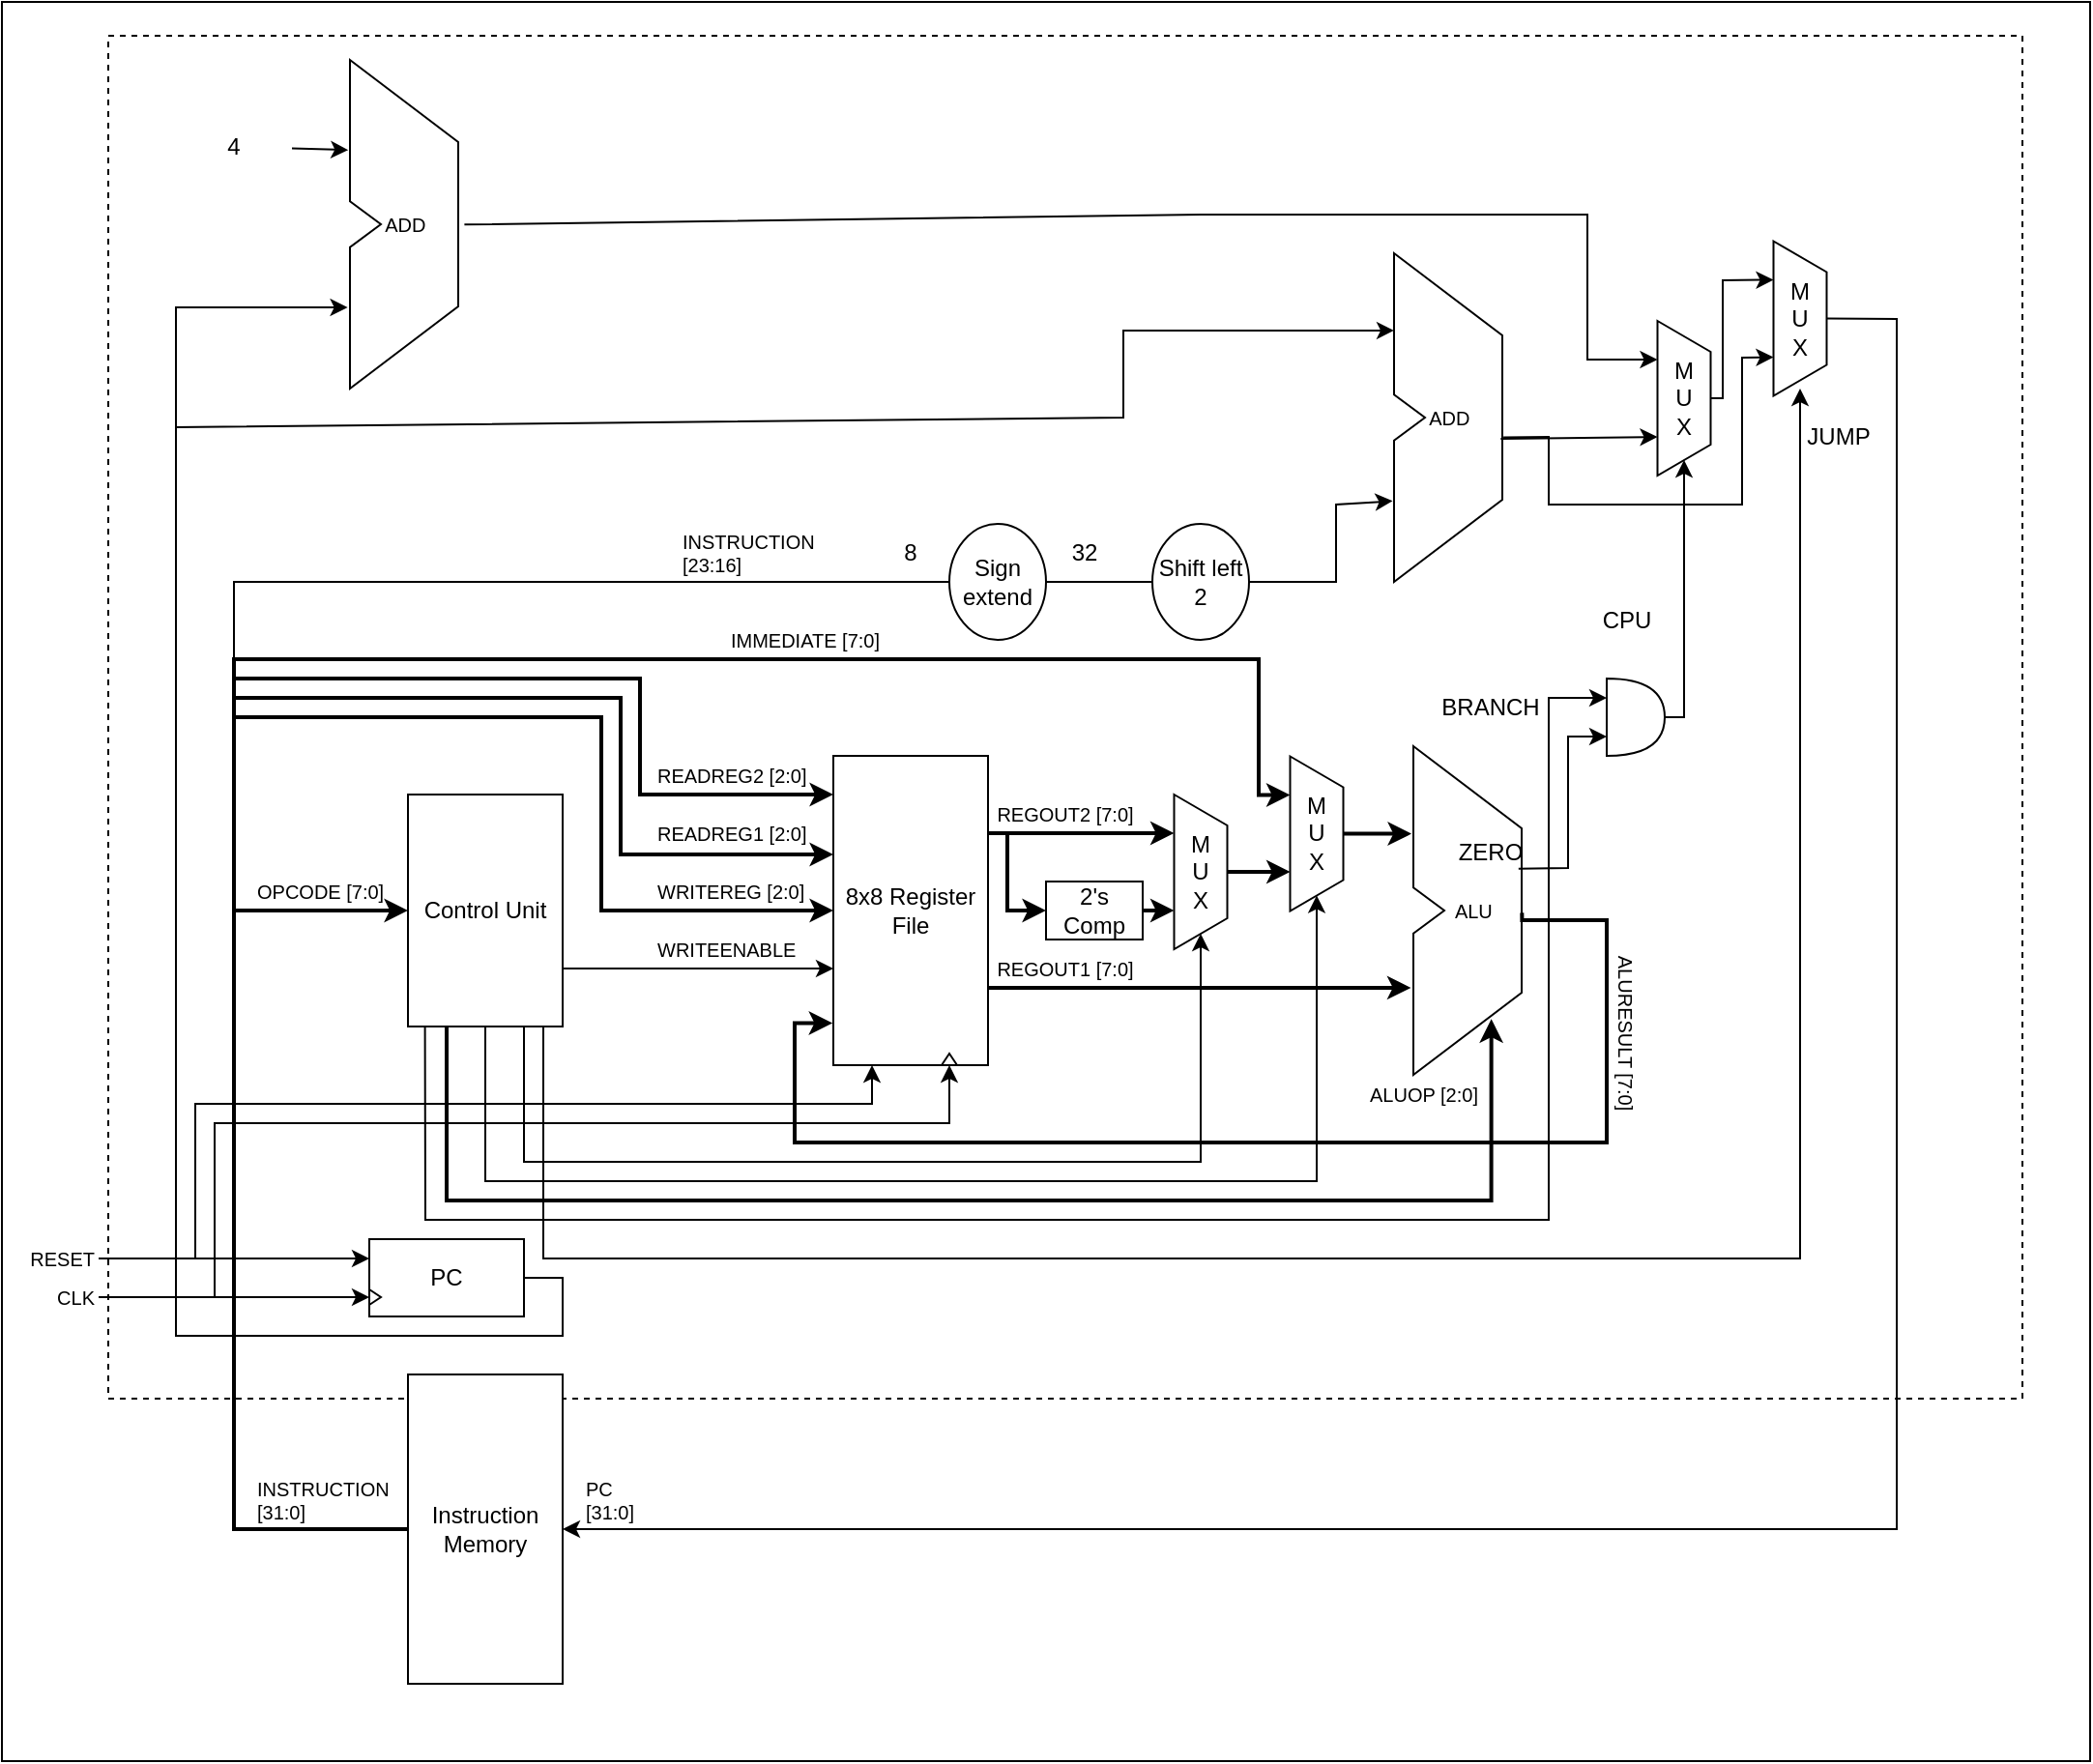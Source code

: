 <mxfile version="16.4.0" type="device"><diagram id="0iN4cRk-O3f9heEpMg_g" name="Page-1"><mxGraphModel dx="2003" dy="1821" grid="1" gridSize="10" guides="1" tooltips="1" connect="1" arrows="1" fold="1" page="1" pageScale="1" pageWidth="850" pageHeight="1100" math="0" shadow="0"><root><mxCell id="0"/><mxCell id="1" parent="0"/><mxCell id="29aiM7jhphycKeGwUz8S-75" value="" style="rounded=0;whiteSpace=wrap;html=1;strokeColor=#000000;strokeWidth=1;fillColor=none;fontSize=12;align=center;" parent="1" vertex="1"><mxGeometry x="-50" y="-230" width="1080" height="910" as="geometry"/></mxCell><mxCell id="29aiM7jhphycKeGwUz8S-73" value="&lt;span style=&quot;color: rgba(0 , 0 , 0 , 0) ; font-family: monospace ; font-size: 0px&quot;&gt;%3CmxGraphModel%3E%3Croot%3E%3CmxCell%20id%3D%220%22%2F%3E%3CmxCell%20id%3D%221%22%20parent%3D%220%22%2F%3E%3CmxCell%20id%3D%222%22%20value%3D%228%22%20style%3D%22text%3Bhtml%3D1%3BstrokeColor%3Dnone%3BfillColor%3Dnone%3Balign%3Dcenter%3BverticalAlign%3Dmiddle%3BwhiteSpace%3Dwrap%3Brounded%3D0%3B%22%20vertex%3D%221%22%20parent%3D%221%22%3E%3CmxGeometry%20x%3D%22460%22%20y%3D%2240%22%20width%3D%2260%22%20height%3D%2230%22%20as%3D%22geometry%22%2F%3E%3C%2FmxCell%3E%3C%2Froot%3E%3C%2FmxGraphModel%3E&lt;/span&gt;" style="rounded=0;whiteSpace=wrap;html=1;dashed=1;strokeColor=#000000;fillColor=none;fontSize=10;align=center;perimeterSpacing=0;strokeWidth=1;" parent="1" vertex="1"><mxGeometry x="5" y="-212.5" width="990" height="705" as="geometry"/></mxCell><mxCell id="29aiM7jhphycKeGwUz8S-50" value="OPCODE [7:0]" style="text;html=1;align=left;verticalAlign=middle;resizable=0;points=[];autosize=1;fontSize=10;" parent="1" vertex="1"><mxGeometry x="80" y="220" width="80" height="20" as="geometry"/></mxCell><mxCell id="29aiM7jhphycKeGwUz8S-15" style="edgeStyle=orthogonalEdgeStyle;rounded=0;orthogonalLoop=1;jettySize=auto;html=1;exitX=1;exitY=0.75;exitDx=0;exitDy=0;" parent="1" source="29aiM7jhphycKeGwUz8S-2" target="29aiM7jhphycKeGwUz8S-3" edge="1"><mxGeometry relative="1" as="geometry"><Array as="points"><mxPoint x="240" y="270"/></Array></mxGeometry></mxCell><mxCell id="29aiM7jhphycKeGwUz8S-47" style="edgeStyle=orthogonalEdgeStyle;rounded=0;orthogonalLoop=1;jettySize=auto;html=1;exitX=0.75;exitY=1;exitDx=0;exitDy=0;entryX=1;entryY=0.5;entryDx=0;entryDy=0;fontSize=10;" parent="1" source="29aiM7jhphycKeGwUz8S-2" target="29aiM7jhphycKeGwUz8S-17" edge="1"><mxGeometry relative="1" as="geometry"><Array as="points"><mxPoint x="220" y="370"/><mxPoint x="570" y="370"/></Array></mxGeometry></mxCell><mxCell id="29aiM7jhphycKeGwUz8S-48" style="edgeStyle=orthogonalEdgeStyle;rounded=0;orthogonalLoop=1;jettySize=auto;html=1;exitX=0.5;exitY=1;exitDx=0;exitDy=0;entryX=1;entryY=0.5;entryDx=0;entryDy=0;fontSize=10;" parent="1" source="29aiM7jhphycKeGwUz8S-2" target="29aiM7jhphycKeGwUz8S-31" edge="1"><mxGeometry relative="1" as="geometry"><Array as="points"><mxPoint x="200" y="380"/><mxPoint x="630" y="380"/></Array></mxGeometry></mxCell><mxCell id="29aiM7jhphycKeGwUz8S-49" style="edgeStyle=orthogonalEdgeStyle;rounded=0;orthogonalLoop=1;jettySize=auto;html=1;exitX=0.25;exitY=1;exitDx=0;exitDy=0;fontSize=10;entryX=0.504;entryY=0.83;entryDx=0;entryDy=0;entryPerimeter=0;strokeWidth=2;" parent="1" source="29aiM7jhphycKeGwUz8S-2" target="29aiM7jhphycKeGwUz8S-42" edge="1"><mxGeometry relative="1" as="geometry"><Array as="points"><mxPoint x="180" y="390"/><mxPoint x="720" y="390"/></Array></mxGeometry></mxCell><mxCell id="29aiM7jhphycKeGwUz8S-2" value="Control Unit" style="rounded=0;whiteSpace=wrap;html=1;" parent="1" vertex="1"><mxGeometry x="160" y="180" width="80" height="120" as="geometry"/></mxCell><mxCell id="29aiM7jhphycKeGwUz8S-19" style="edgeStyle=orthogonalEdgeStyle;rounded=0;orthogonalLoop=1;jettySize=auto;html=1;exitX=1;exitY=0.25;exitDx=0;exitDy=0;entryX=0.25;entryY=1;entryDx=0;entryDy=0;strokeWidth=2;" parent="1" source="29aiM7jhphycKeGwUz8S-3" target="29aiM7jhphycKeGwUz8S-17" edge="1"><mxGeometry relative="1" as="geometry"/></mxCell><mxCell id="29aiM7jhphycKeGwUz8S-23" style="edgeStyle=orthogonalEdgeStyle;rounded=0;orthogonalLoop=1;jettySize=auto;html=1;exitX=1;exitY=0.25;exitDx=0;exitDy=0;entryX=0;entryY=0.5;entryDx=0;entryDy=0;strokeWidth=2;" parent="1" source="29aiM7jhphycKeGwUz8S-3" target="29aiM7jhphycKeGwUz8S-16" edge="1"><mxGeometry relative="1" as="geometry"><Array as="points"><mxPoint x="470" y="200"/><mxPoint x="470" y="240"/></Array></mxGeometry></mxCell><mxCell id="29aiM7jhphycKeGwUz8S-46" style="edgeStyle=orthogonalEdgeStyle;rounded=0;orthogonalLoop=1;jettySize=auto;html=1;exitX=1;exitY=0.75;exitDx=0;exitDy=0;entryX=-0.016;entryY=0.735;entryDx=0;entryDy=0;entryPerimeter=0;fontSize=10;strokeWidth=2;" parent="1" source="29aiM7jhphycKeGwUz8S-3" target="29aiM7jhphycKeGwUz8S-42" edge="1"><mxGeometry relative="1" as="geometry"/></mxCell><mxCell id="29aiM7jhphycKeGwUz8S-3" value="8x8 Register File" style="rounded=0;whiteSpace=wrap;html=1;" parent="1" vertex="1"><mxGeometry x="380" y="160" width="80" height="160" as="geometry"/></mxCell><mxCell id="29aiM7jhphycKeGwUz8S-8" style="edgeStyle=orthogonalEdgeStyle;rounded=0;orthogonalLoop=1;jettySize=auto;html=1;exitX=0;exitY=0.5;exitDx=0;exitDy=0;entryX=0;entryY=0.5;entryDx=0;entryDy=0;strokeWidth=2;" parent="1" source="29aiM7jhphycKeGwUz8S-4" target="29aiM7jhphycKeGwUz8S-2" edge="1"><mxGeometry relative="1" as="geometry"><Array as="points"><mxPoint x="70" y="560"/><mxPoint x="70" y="240"/></Array></mxGeometry></mxCell><mxCell id="29aiM7jhphycKeGwUz8S-11" style="edgeStyle=orthogonalEdgeStyle;rounded=0;orthogonalLoop=1;jettySize=auto;html=1;exitX=0;exitY=0.5;exitDx=0;exitDy=0;entryX=0;entryY=0.125;entryDx=0;entryDy=0;entryPerimeter=0;strokeWidth=2;" parent="1" source="29aiM7jhphycKeGwUz8S-4" target="29aiM7jhphycKeGwUz8S-3" edge="1"><mxGeometry relative="1" as="geometry"><mxPoint x="320" y="180" as="targetPoint"/><Array as="points"><mxPoint x="70" y="560"/><mxPoint x="70" y="120"/><mxPoint x="280" y="120"/><mxPoint x="280" y="180"/></Array></mxGeometry></mxCell><mxCell id="29aiM7jhphycKeGwUz8S-12" style="edgeStyle=orthogonalEdgeStyle;rounded=0;orthogonalLoop=1;jettySize=auto;html=1;exitX=0;exitY=0.5;exitDx=0;exitDy=0;strokeWidth=2;" parent="1" source="29aiM7jhphycKeGwUz8S-4" target="29aiM7jhphycKeGwUz8S-3" edge="1"><mxGeometry relative="1" as="geometry"><mxPoint x="320" y="210" as="targetPoint"/><Array as="points"><mxPoint x="70" y="560"/><mxPoint x="70" y="130"/><mxPoint x="270" y="130"/><mxPoint x="270" y="211"/></Array></mxGeometry></mxCell><mxCell id="29aiM7jhphycKeGwUz8S-13" style="edgeStyle=orthogonalEdgeStyle;rounded=0;orthogonalLoop=1;jettySize=auto;html=1;exitX=0;exitY=0.5;exitDx=0;exitDy=0;entryX=0;entryY=0.5;entryDx=0;entryDy=0;strokeWidth=2;" parent="1" source="29aiM7jhphycKeGwUz8S-4" target="29aiM7jhphycKeGwUz8S-3" edge="1"><mxGeometry relative="1" as="geometry"><Array as="points"><mxPoint x="70" y="560"/><mxPoint x="70" y="140"/><mxPoint x="260" y="140"/><mxPoint x="260" y="240"/></Array></mxGeometry></mxCell><mxCell id="29aiM7jhphycKeGwUz8S-33" style="edgeStyle=orthogonalEdgeStyle;rounded=0;orthogonalLoop=1;jettySize=auto;html=1;exitX=0;exitY=0.5;exitDx=0;exitDy=0;entryX=0.25;entryY=1;entryDx=0;entryDy=0;fontSize=10;strokeWidth=2;" parent="1" source="29aiM7jhphycKeGwUz8S-4" target="29aiM7jhphycKeGwUz8S-31" edge="1"><mxGeometry relative="1" as="geometry"><Array as="points"><mxPoint x="70" y="560"/><mxPoint x="70" y="110"/><mxPoint x="600" y="110"/><mxPoint x="600" y="180"/></Array></mxGeometry></mxCell><mxCell id="29aiM7jhphycKeGwUz8S-4" value="Instruction Memory" style="rounded=0;whiteSpace=wrap;html=1;" parent="1" vertex="1"><mxGeometry x="160" y="480" width="80" height="160" as="geometry"/></mxCell><mxCell id="29aiM7jhphycKeGwUz8S-6" value="PC" style="rounded=0;whiteSpace=wrap;html=1;" parent="1" vertex="1"><mxGeometry x="140" y="410" width="80" height="40" as="geometry"/></mxCell><mxCell id="29aiM7jhphycKeGwUz8S-20" style="edgeStyle=orthogonalEdgeStyle;rounded=0;orthogonalLoop=1;jettySize=auto;html=1;exitX=1;exitY=0.5;exitDx=0;exitDy=0;entryX=0.75;entryY=1;entryDx=0;entryDy=0;strokeWidth=2;" parent="1" source="29aiM7jhphycKeGwUz8S-16" target="29aiM7jhphycKeGwUz8S-17" edge="1"><mxGeometry relative="1" as="geometry"/></mxCell><mxCell id="29aiM7jhphycKeGwUz8S-16" value="2's Comp" style="rounded=0;whiteSpace=wrap;html=1;" parent="1" vertex="1"><mxGeometry x="490" y="225" width="50" height="30" as="geometry"/></mxCell><mxCell id="29aiM7jhphycKeGwUz8S-32" style="edgeStyle=orthogonalEdgeStyle;rounded=0;orthogonalLoop=1;jettySize=auto;html=1;exitX=0.5;exitY=0;exitDx=0;exitDy=0;entryX=0.75;entryY=1;entryDx=0;entryDy=0;fontSize=10;strokeWidth=2;" parent="1" source="29aiM7jhphycKeGwUz8S-17" target="29aiM7jhphycKeGwUz8S-31" edge="1"><mxGeometry relative="1" as="geometry"/></mxCell><mxCell id="29aiM7jhphycKeGwUz8S-17" value="M&lt;br&gt;U&lt;br&gt;X" style="shape=trapezoid;perimeter=trapezoidPerimeter;whiteSpace=wrap;html=1;rotation=90;horizontal=0;" parent="1" vertex="1"><mxGeometry x="530" y="206.25" width="80" height="27.5" as="geometry"/></mxCell><mxCell id="29aiM7jhphycKeGwUz8S-24" value="READREG2 [2:0]" style="text;html=1;align=left;verticalAlign=middle;resizable=0;points=[];autosize=1;fontSize=10;" parent="1" vertex="1"><mxGeometry x="287" y="160" width="90" height="20" as="geometry"/></mxCell><mxCell id="29aiM7jhphycKeGwUz8S-25" value="READREG1 [2:0]" style="text;html=1;align=left;verticalAlign=middle;resizable=0;points=[];autosize=1;fontSize=10;" parent="1" vertex="1"><mxGeometry x="287" y="190.25" width="90" height="20" as="geometry"/></mxCell><mxCell id="29aiM7jhphycKeGwUz8S-26" value="WRITEREG [2:0]" style="text;html=1;align=left;verticalAlign=middle;resizable=0;points=[];autosize=1;fontSize=10;" parent="1" vertex="1"><mxGeometry x="287" y="220" width="90" height="20" as="geometry"/></mxCell><mxCell id="29aiM7jhphycKeGwUz8S-27" value="WRITEENABLE" style="text;html=1;align=left;verticalAlign=middle;resizable=0;points=[];autosize=1;fontSize=10;" parent="1" vertex="1"><mxGeometry x="287" y="250" width="90" height="20" as="geometry"/></mxCell><mxCell id="29aiM7jhphycKeGwUz8S-30" value="REGOUT2 [7:0]" style="text;html=1;strokeColor=none;fillColor=none;align=center;verticalAlign=middle;whiteSpace=wrap;rounded=0;fontSize=10;" parent="1" vertex="1"><mxGeometry x="460" y="180" width="80" height="20" as="geometry"/></mxCell><mxCell id="29aiM7jhphycKeGwUz8S-43" style="edgeStyle=orthogonalEdgeStyle;rounded=0;orthogonalLoop=1;jettySize=auto;html=1;exitX=0.5;exitY=0;exitDx=0;exitDy=0;fontSize=10;strokeWidth=2;" parent="1" source="29aiM7jhphycKeGwUz8S-31" edge="1"><mxGeometry relative="1" as="geometry"><mxPoint x="679" y="200" as="targetPoint"/></mxGeometry></mxCell><mxCell id="29aiM7jhphycKeGwUz8S-31" value="M&lt;br&gt;U&lt;br&gt;X" style="shape=trapezoid;perimeter=trapezoidPerimeter;whiteSpace=wrap;html=1;rotation=90;horizontal=0;" parent="1" vertex="1"><mxGeometry x="590" y="186.5" width="80" height="27.5" as="geometry"/></mxCell><mxCell id="29aiM7jhphycKeGwUz8S-34" value="IMMEDIATE [7:0]" style="text;html=1;align=center;verticalAlign=middle;resizable=0;points=[];autosize=1;fontSize=10;" parent="1" vertex="1"><mxGeometry x="320" y="90" width="90" height="20" as="geometry"/></mxCell><mxCell id="29aiM7jhphycKeGwUz8S-44" style="edgeStyle=orthogonalEdgeStyle;rounded=0;orthogonalLoop=1;jettySize=auto;html=1;exitX=0.702;exitY=0.507;exitDx=0;exitDy=0;entryX=-0.005;entryY=0.864;entryDx=0;entryDy=0;entryPerimeter=0;fontSize=10;exitPerimeter=0;strokeWidth=2;" parent="1" source="29aiM7jhphycKeGwUz8S-42" target="29aiM7jhphycKeGwUz8S-3" edge="1"><mxGeometry relative="1" as="geometry"><Array as="points"><mxPoint x="736" y="245"/><mxPoint x="780" y="245"/><mxPoint x="780" y="360"/><mxPoint x="360" y="360"/><mxPoint x="360" y="298"/></Array></mxGeometry></mxCell><mxCell id="29aiM7jhphycKeGwUz8S-42" value="&amp;nbsp; &amp;nbsp; &amp;nbsp; &amp;nbsp;ALU" style="shape=stencil(vZXdjoMgEIWfhtsGYY3XG3f3PailKykFA/Tv7TuKNmJL2zRiYgwwx+8wZAYRLW3NGo4IrhH9QYRkGMMb5qfJnNmGV84vHpkRbC25j1hn9I6fxMb1DKFqboRro/QX4W/QtM9tQMtKKwU0oZUNJBPhSA4mTChg4rM36bd1CWYN+O6546bfvF9F5O9jl1W+iE+2TDahy5Bb6myS+YT5ZAvVQCqfbDYXWoIg1mMj1ZpVu3+jD2rzkhaRjkRbbfhr2E0tpPQXx/uH1rD2hrnTPVQP3+z1kUcb4NlhPqVKoUbUIsSSPA23mIs7aZvhhp+ZmxczYafcNNv9oh9jK6ltvIwjxQziSD3fSd/tkw4aaUMYdGH/u+8iVw==);whiteSpace=wrap;html=1;strokeColor=#000000;fillColor=#ffffff;fontSize=10;align=left;" parent="1" vertex="1"><mxGeometry x="680" y="155" width="80" height="170" as="geometry"/></mxCell><mxCell id="29aiM7jhphycKeGwUz8S-51" value="INSTRUCTION&lt;br&gt;[31:0]" style="text;html=1;align=left;verticalAlign=middle;resizable=0;points=[];autosize=1;fontSize=10;" parent="1" vertex="1"><mxGeometry x="80" y="530" width="80" height="30" as="geometry"/></mxCell><mxCell id="29aiM7jhphycKeGwUz8S-53" value="PC&lt;br&gt;[31:0]" style="text;html=1;align=left;verticalAlign=middle;resizable=0;points=[];autosize=1;fontSize=10;" parent="1" vertex="1"><mxGeometry x="250" y="530" width="40" height="30" as="geometry"/></mxCell><mxCell id="29aiM7jhphycKeGwUz8S-55" style="edgeStyle=orthogonalEdgeStyle;rounded=0;orthogonalLoop=1;jettySize=auto;html=1;entryX=0;entryY=0.25;entryDx=0;entryDy=0;fontSize=10;" parent="1" source="29aiM7jhphycKeGwUz8S-54" target="29aiM7jhphycKeGwUz8S-6" edge="1"><mxGeometry relative="1" as="geometry"><Array as="points"><mxPoint x="90" y="420"/><mxPoint x="90" y="420"/></Array></mxGeometry></mxCell><mxCell id="29aiM7jhphycKeGwUz8S-56" style="edgeStyle=orthogonalEdgeStyle;rounded=0;orthogonalLoop=1;jettySize=auto;html=1;exitX=1;exitY=0.5;exitDx=0;exitDy=0;entryX=0.25;entryY=1;entryDx=0;entryDy=0;fontSize=10;" parent="1" source="29aiM7jhphycKeGwUz8S-54" target="29aiM7jhphycKeGwUz8S-3" edge="1"><mxGeometry relative="1" as="geometry"><Array as="points"><mxPoint x="50" y="420"/><mxPoint x="50" y="340"/><mxPoint x="400" y="340"/></Array></mxGeometry></mxCell><mxCell id="29aiM7jhphycKeGwUz8S-54" value="RESET" style="text;html=1;strokeColor=none;fillColor=none;align=right;verticalAlign=middle;whiteSpace=wrap;rounded=0;fontSize=10;" parent="1" vertex="1"><mxGeometry x="-40" y="410" width="40" height="20" as="geometry"/></mxCell><mxCell id="29aiM7jhphycKeGwUz8S-60" style="edgeStyle=orthogonalEdgeStyle;rounded=0;orthogonalLoop=1;jettySize=auto;html=1;exitX=1;exitY=0.5;exitDx=0;exitDy=0;entryX=0;entryY=0.75;entryDx=0;entryDy=0;fontSize=10;" parent="1" source="29aiM7jhphycKeGwUz8S-57" target="29aiM7jhphycKeGwUz8S-6" edge="1"><mxGeometry relative="1" as="geometry"/></mxCell><mxCell id="29aiM7jhphycKeGwUz8S-61" style="edgeStyle=orthogonalEdgeStyle;rounded=0;orthogonalLoop=1;jettySize=auto;html=1;exitX=1;exitY=0.5;exitDx=0;exitDy=0;entryX=0.75;entryY=1;entryDx=0;entryDy=0;fontSize=10;" parent="1" source="29aiM7jhphycKeGwUz8S-57" target="29aiM7jhphycKeGwUz8S-3" edge="1"><mxGeometry relative="1" as="geometry"><Array as="points"><mxPoint x="60" y="440"/><mxPoint x="60" y="350"/><mxPoint x="440" y="350"/></Array></mxGeometry></mxCell><mxCell id="29aiM7jhphycKeGwUz8S-57" value="CLK" style="text;html=1;strokeColor=none;fillColor=none;align=right;verticalAlign=middle;whiteSpace=wrap;rounded=0;fontSize=10;" parent="1" vertex="1"><mxGeometry x="-40" y="430" width="40" height="20" as="geometry"/></mxCell><mxCell id="29aiM7jhphycKeGwUz8S-64" value="" style="triangle;whiteSpace=wrap;html=1;strokeColor=#000000;fillColor=#ffffff;fontSize=10;align=right;" parent="1" vertex="1"><mxGeometry x="140" y="436" width="6" height="8" as="geometry"/></mxCell><mxCell id="29aiM7jhphycKeGwUz8S-65" value="" style="triangle;whiteSpace=wrap;html=1;strokeColor=#000000;fillColor=#ffffff;fontSize=10;align=right;rotation=-90;" parent="1" vertex="1"><mxGeometry x="437" y="313" width="6" height="8" as="geometry"/></mxCell><mxCell id="29aiM7jhphycKeGwUz8S-66" value="REGOUT1 [7:0]" style="text;html=1;strokeColor=none;fillColor=none;align=center;verticalAlign=middle;whiteSpace=wrap;rounded=0;fontSize=10;" parent="1" vertex="1"><mxGeometry x="460" y="260" width="80" height="20" as="geometry"/></mxCell><mxCell id="29aiM7jhphycKeGwUz8S-67" value="ALUOP [2:0]" style="text;html=1;align=center;verticalAlign=middle;resizable=0;points=[];autosize=1;fontSize=10;" parent="1" vertex="1"><mxGeometry x="650" y="325" width="70" height="20" as="geometry"/></mxCell><mxCell id="29aiM7jhphycKeGwUz8S-68" value="ALURESULT [7:0]" style="text;html=1;align=center;verticalAlign=middle;resizable=0;points=[];autosize=1;fontSize=10;rotation=90;" parent="1" vertex="1"><mxGeometry x="740" y="293" width="100" height="20" as="geometry"/></mxCell><mxCell id="29aiM7jhphycKeGwUz8S-74" value="CPU" style="text;html=1;align=center;verticalAlign=middle;resizable=0;points=[];autosize=1;fontSize=12;" parent="1" vertex="1"><mxGeometry x="770" y="80" width="40" height="20" as="geometry"/></mxCell><mxCell id="jOxBxf-RdrG1LhPG8wPl-1" value="" style="endArrow=classic;html=1;rounded=0;exitX=0.68;exitY=0.373;exitDx=0;exitDy=0;exitPerimeter=0;entryX=0;entryY=0.75;entryDx=0;entryDy=0;entryPerimeter=0;" parent="1" source="29aiM7jhphycKeGwUz8S-42" target="jOxBxf-RdrG1LhPG8wPl-3" edge="1"><mxGeometry width="50" height="50" relative="1" as="geometry"><mxPoint x="390" y="360" as="sourcePoint"/><mxPoint x="440" y="310" as="targetPoint"/><Array as="points"><mxPoint x="760" y="218"/><mxPoint x="760" y="150"/></Array></mxGeometry></mxCell><mxCell id="jOxBxf-RdrG1LhPG8wPl-3" value="" style="shape=or;whiteSpace=wrap;html=1;" parent="1" vertex="1"><mxGeometry x="780" y="120" width="30" height="40" as="geometry"/></mxCell><mxCell id="jOxBxf-RdrG1LhPG8wPl-4" value="ZERO" style="text;html=1;strokeColor=none;fillColor=none;align=center;verticalAlign=middle;whiteSpace=wrap;rounded=0;" parent="1" vertex="1"><mxGeometry x="690" y="195" width="60" height="30" as="geometry"/></mxCell><mxCell id="jOxBxf-RdrG1LhPG8wPl-5" value="" style="endArrow=classic;html=1;rounded=0;exitX=0.11;exitY=1;exitDx=0;exitDy=0;exitPerimeter=0;entryX=0;entryY=0.25;entryDx=0;entryDy=0;entryPerimeter=0;" parent="1" source="29aiM7jhphycKeGwUz8S-2" target="jOxBxf-RdrG1LhPG8wPl-3" edge="1"><mxGeometry width="50" height="50" relative="1" as="geometry"><mxPoint x="390" y="370" as="sourcePoint"/><mxPoint x="440" y="320" as="targetPoint"/><Array as="points"><mxPoint x="169" y="400"/><mxPoint x="460" y="400"/><mxPoint x="750" y="400"/><mxPoint x="750" y="130"/></Array></mxGeometry></mxCell><mxCell id="jOxBxf-RdrG1LhPG8wPl-6" value="BRANCH" style="text;html=1;strokeColor=none;fillColor=none;align=center;verticalAlign=middle;whiteSpace=wrap;rounded=0;" parent="1" vertex="1"><mxGeometry x="690" y="120" width="60" height="30" as="geometry"/></mxCell><mxCell id="jOxBxf-RdrG1LhPG8wPl-7" value="&amp;nbsp; &amp;nbsp; &amp;nbsp; ADD" style="shape=stencil(vZXdjoMgEIWfhtsGYY3XG3f3PailKykFA/Tv7TuKNmJL2zRiYgwwx+8wZAYRLW3NGo4IrhH9QYRkGMMb5qfJnNmGV84vHpkRbC25j1hn9I6fxMb1DKFqboRro/QX4W/QtM9tQMtKKwU0oZUNJBPhSA4mTChg4rM36bd1CWYN+O6546bfvF9F5O9jl1W+iE+2TDahy5Bb6myS+YT5ZAvVQCqfbDYXWoIg1mMj1ZpVu3+jD2rzkhaRjkRbbfhr2E0tpPQXx/uH1rD2hrnTPVQP3+z1kUcb4NlhPqVKoUbUIsSSPA23mIs7aZvhhp+ZmxczYafcNNv9oh9jK6ltvIwjxQziSD3fSd/tkw4aaUMYdGH/u+8iVw==);whiteSpace=wrap;html=1;strokeColor=#000000;fillColor=#ffffff;fontSize=10;align=left;" parent="1" vertex="1"><mxGeometry x="670" y="-100" width="80" height="170" as="geometry"/></mxCell><mxCell id="jOxBxf-RdrG1LhPG8wPl-8" value="M&lt;br&gt;U&lt;br&gt;X" style="shape=trapezoid;perimeter=trapezoidPerimeter;whiteSpace=wrap;html=1;rotation=90;horizontal=0;" parent="1" vertex="1"><mxGeometry x="780" y="-38.75" width="80" height="27.5" as="geometry"/></mxCell><mxCell id="jOxBxf-RdrG1LhPG8wPl-10" value="" style="endArrow=classic;html=1;rounded=0;exitX=0.69;exitY=0.565;exitDx=0;exitDy=0;exitPerimeter=0;entryX=0.75;entryY=1;entryDx=0;entryDy=0;" parent="1" source="jOxBxf-RdrG1LhPG8wPl-7" target="jOxBxf-RdrG1LhPG8wPl-8" edge="1"><mxGeometry width="50" height="50" relative="1" as="geometry"><mxPoint x="390" y="110" as="sourcePoint"/><mxPoint x="810" y="6" as="targetPoint"/></mxGeometry></mxCell><mxCell id="jOxBxf-RdrG1LhPG8wPl-16" value="" style="endArrow=classic;html=1;rounded=0;entryX=1;entryY=0.5;entryDx=0;entryDy=0;exitX=0.5;exitY=0;exitDx=0;exitDy=0;" parent="1" source="nv8e8T6oRw2ssQVe0KA2-6" target="29aiM7jhphycKeGwUz8S-4" edge="1"><mxGeometry width="50" height="50" relative="1" as="geometry"><mxPoint x="490" y="310" as="sourcePoint"/><mxPoint x="540" y="260" as="targetPoint"/><Array as="points"><mxPoint x="930" y="-66"/><mxPoint x="930" y="560"/></Array></mxGeometry></mxCell><mxCell id="jOxBxf-RdrG1LhPG8wPl-22" value="" style="endArrow=classic;html=1;rounded=0;jumpStyle=none;entryX=-0.009;entryY=0.754;entryDx=0;entryDy=0;entryPerimeter=0;startArrow=none;exitX=1;exitY=0.5;exitDx=0;exitDy=0;" parent="1" source="nv8e8T6oRw2ssQVe0KA2-4" target="jOxBxf-RdrG1LhPG8wPl-7" edge="1"><mxGeometry width="50" height="50" relative="1" as="geometry"><mxPoint x="160" y="560" as="sourcePoint"/><mxPoint x="400" y="120" as="targetPoint"/><Array as="points"><mxPoint x="640" y="70"/><mxPoint x="640" y="30"/></Array></mxGeometry></mxCell><mxCell id="jOxBxf-RdrG1LhPG8wPl-23" value="INSTRUCTION&lt;br&gt;[23:16]" style="text;html=1;align=left;verticalAlign=middle;resizable=0;points=[];autosize=1;fontSize=10;" parent="1" vertex="1"><mxGeometry x="300" y="40" width="80" height="30" as="geometry"/></mxCell><mxCell id="jOxBxf-RdrG1LhPG8wPl-24" value="Sign extend" style="ellipse;whiteSpace=wrap;html=1;" parent="1" vertex="1"><mxGeometry x="440" y="40" width="50" height="60" as="geometry"/></mxCell><mxCell id="jOxBxf-RdrG1LhPG8wPl-25" value="" style="endArrow=none;html=1;rounded=0;jumpStyle=none;entryX=0;entryY=0.5;entryDx=0;entryDy=0;" parent="1" target="jOxBxf-RdrG1LhPG8wPl-24" edge="1"><mxGeometry width="50" height="50" relative="1" as="geometry"><mxPoint x="160" y="560" as="sourcePoint"/><mxPoint x="669.28" y="28.18" as="targetPoint"/><Array as="points"><mxPoint x="70" y="560"/><mxPoint x="70" y="70"/></Array></mxGeometry></mxCell><mxCell id="jOxBxf-RdrG1LhPG8wPl-26" value="8" style="text;html=1;strokeColor=none;fillColor=none;align=center;verticalAlign=middle;whiteSpace=wrap;rounded=0;" parent="1" vertex="1"><mxGeometry x="390" y="40" width="60" height="30" as="geometry"/></mxCell><mxCell id="jOxBxf-RdrG1LhPG8wPl-27" value="32" style="text;html=1;strokeColor=none;fillColor=none;align=center;verticalAlign=middle;whiteSpace=wrap;rounded=0;" parent="1" vertex="1"><mxGeometry x="480" y="40" width="60" height="30" as="geometry"/></mxCell><mxCell id="nv8e8T6oRw2ssQVe0KA2-4" value="Shift left&lt;br&gt;2" style="ellipse;whiteSpace=wrap;html=1;" parent="1" vertex="1"><mxGeometry x="545" y="40" width="50" height="60" as="geometry"/></mxCell><mxCell id="nv8e8T6oRw2ssQVe0KA2-5" value="" style="endArrow=none;html=1;rounded=0;jumpStyle=none;entryX=0;entryY=0.5;entryDx=0;entryDy=0;startArrow=none;exitX=1;exitY=0.5;exitDx=0;exitDy=0;" parent="1" source="jOxBxf-RdrG1LhPG8wPl-24" target="nv8e8T6oRw2ssQVe0KA2-4" edge="1"><mxGeometry width="50" height="50" relative="1" as="geometry"><mxPoint x="490" y="70" as="sourcePoint"/><mxPoint x="669.28" y="28.18" as="targetPoint"/><Array as="points"/></mxGeometry></mxCell><mxCell id="nv8e8T6oRw2ssQVe0KA2-6" value="M&lt;br&gt;U&lt;br&gt;X" style="shape=trapezoid;perimeter=trapezoidPerimeter;whiteSpace=wrap;html=1;rotation=90;horizontal=0;" parent="1" vertex="1"><mxGeometry x="840" y="-80" width="80" height="27.5" as="geometry"/></mxCell><mxCell id="nv8e8T6oRw2ssQVe0KA2-8" value="" style="endArrow=classic;html=1;rounded=0;" parent="1" edge="1"><mxGeometry width="50" height="50" relative="1" as="geometry"><mxPoint x="230" y="300" as="sourcePoint"/><mxPoint x="880" y="-30" as="targetPoint"/><Array as="points"><mxPoint x="230" y="330"/><mxPoint x="230" y="420"/><mxPoint x="550" y="420"/><mxPoint x="880" y="420"/></Array></mxGeometry></mxCell><mxCell id="nv8e8T6oRw2ssQVe0KA2-9" value="JUMP" style="text;html=1;strokeColor=none;fillColor=none;align=center;verticalAlign=middle;whiteSpace=wrap;rounded=0;" parent="1" vertex="1"><mxGeometry x="870" y="-20" width="60" height="30" as="geometry"/></mxCell><mxCell id="_7r1tgnR-EVjRkyjWiBU-1" value="" style="endArrow=classic;html=1;rounded=0;entryX=0.75;entryY=1;entryDx=0;entryDy=0;exitX=0.707;exitY=0.56;exitDx=0;exitDy=0;exitPerimeter=0;" parent="1" source="jOxBxf-RdrG1LhPG8wPl-7" target="nv8e8T6oRw2ssQVe0KA2-6" edge="1"><mxGeometry width="50" height="50" relative="1" as="geometry"><mxPoint x="750" as="sourcePoint"/><mxPoint x="810" y="210" as="targetPoint"/><Array as="points"><mxPoint x="750" y="-5"/><mxPoint x="750" y="30"/><mxPoint x="850" y="30"/><mxPoint x="850" y="-46"/></Array></mxGeometry></mxCell><mxCell id="OCF9ybmDqEPIARZGU4pI-2" value="" style="endArrow=classic;html=1;rounded=0;strokeColor=default;exitX=1;exitY=0.5;exitDx=0;exitDy=0;exitPerimeter=0;entryX=1;entryY=0.5;entryDx=0;entryDy=0;" parent="1" source="jOxBxf-RdrG1LhPG8wPl-3" target="jOxBxf-RdrG1LhPG8wPl-8" edge="1"><mxGeometry width="50" height="50" relative="1" as="geometry"><mxPoint x="540" y="200" as="sourcePoint"/><mxPoint x="590" y="150" as="targetPoint"/><Array as="points"><mxPoint x="820" y="140"/></Array></mxGeometry></mxCell><mxCell id="0U9On7FVKfrQmDjtoDds-1" value="&amp;nbsp; &amp;nbsp; &amp;nbsp; ADD" style="shape=stencil(vZXdjoMgEIWfhtsGYY3XG3f3PailKykFA/Tv7TuKNmJL2zRiYgwwx+8wZAYRLW3NGo4IrhH9QYRkGMMb5qfJnNmGV84vHpkRbC25j1hn9I6fxMb1DKFqboRro/QX4W/QtM9tQMtKKwU0oZUNJBPhSA4mTChg4rM36bd1CWYN+O6546bfvF9F5O9jl1W+iE+2TDahy5Bb6myS+YT5ZAvVQCqfbDYXWoIg1mMj1ZpVu3+jD2rzkhaRjkRbbfhr2E0tpPQXx/uH1rD2hrnTPVQP3+z1kUcb4NlhPqVKoUbUIsSSPA23mIs7aZvhhp+ZmxczYafcNNv9oh9jK6ltvIwjxQziSD3fSd/tkw4aaUMYdGH/u+8iVw==);whiteSpace=wrap;html=1;strokeColor=#000000;fillColor=#ffffff;fontSize=10;align=left;" parent="1" vertex="1"><mxGeometry x="130" y="-200" width="80" height="170" as="geometry"/></mxCell><mxCell id="0U9On7FVKfrQmDjtoDds-2" value="" style="endArrow=classic;html=1;rounded=0;entryX=0.25;entryY=1;entryDx=0;entryDy=0;exitX=0.74;exitY=0.501;exitDx=0;exitDy=0;exitPerimeter=0;" parent="1" source="0U9On7FVKfrQmDjtoDds-1" target="jOxBxf-RdrG1LhPG8wPl-8" edge="1"><mxGeometry width="50" height="50" relative="1" as="geometry"><mxPoint x="360" y="180" as="sourcePoint"/><mxPoint x="410" y="130" as="targetPoint"/><Array as="points"><mxPoint x="570" y="-120"/><mxPoint x="770" y="-120"/><mxPoint x="770" y="-45"/></Array></mxGeometry></mxCell><mxCell id="0U9On7FVKfrQmDjtoDds-3" value="" style="endArrow=classic;html=1;rounded=0;exitX=1;exitY=0.5;exitDx=0;exitDy=0;entryX=-0.015;entryY=0.753;entryDx=0;entryDy=0;entryPerimeter=0;" parent="1" source="29aiM7jhphycKeGwUz8S-6" target="0U9On7FVKfrQmDjtoDds-1" edge="1"><mxGeometry width="50" height="50" relative="1" as="geometry"><mxPoint x="360" y="180" as="sourcePoint"/><mxPoint x="410" y="130" as="targetPoint"/><Array as="points"><mxPoint x="240" y="430"/><mxPoint x="240" y="460"/><mxPoint x="40" y="460"/><mxPoint x="40" y="-72"/></Array></mxGeometry></mxCell><mxCell id="0U9On7FVKfrQmDjtoDds-4" value="" style="endArrow=classic;html=1;rounded=0;entryX=0;entryY=0.235;entryDx=0;entryDy=0;entryPerimeter=0;exitX=1;exitY=0.5;exitDx=0;exitDy=0;" parent="1" source="29aiM7jhphycKeGwUz8S-6" target="jOxBxf-RdrG1LhPG8wPl-7" edge="1"><mxGeometry width="50" height="50" relative="1" as="geometry"><mxPoint x="360" y="230" as="sourcePoint"/><mxPoint x="410" y="180" as="targetPoint"/><Array as="points"><mxPoint x="240" y="430"/><mxPoint x="240" y="460"/><mxPoint x="40" y="460"/><mxPoint x="40" y="-10"/><mxPoint x="530" y="-15"/><mxPoint x="530" y="-60"/></Array></mxGeometry></mxCell><mxCell id="0U9On7FVKfrQmDjtoDds-5" value="4" style="text;html=1;strokeColor=none;fillColor=none;align=center;verticalAlign=middle;whiteSpace=wrap;rounded=0;" parent="1" vertex="1"><mxGeometry x="40" y="-170" width="60" height="30" as="geometry"/></mxCell><mxCell id="0U9On7FVKfrQmDjtoDds-8" value="" style="endArrow=classic;html=1;rounded=0;entryX=-0.011;entryY=0.274;entryDx=0;entryDy=0;entryPerimeter=0;" parent="1" source="0U9On7FVKfrQmDjtoDds-5" target="0U9On7FVKfrQmDjtoDds-1" edge="1"><mxGeometry width="50" height="50" relative="1" as="geometry"><mxPoint x="360" y="230" as="sourcePoint"/><mxPoint x="410" y="180" as="targetPoint"/></mxGeometry></mxCell><mxCell id="uIzyu_1bkpm2_RXr2CXl-3" value="" style="endArrow=classic;html=1;rounded=0;entryX=0.25;entryY=1;entryDx=0;entryDy=0;exitX=0.5;exitY=0;exitDx=0;exitDy=0;" edge="1" parent="1" source="jOxBxf-RdrG1LhPG8wPl-8" target="nv8e8T6oRw2ssQVe0KA2-6"><mxGeometry width="50" height="50" relative="1" as="geometry"><mxPoint x="570" y="160" as="sourcePoint"/><mxPoint x="620" y="110" as="targetPoint"/><Array as="points"><mxPoint x="840" y="-25"/><mxPoint x="840" y="-86"/></Array></mxGeometry></mxCell></root></mxGraphModel></diagram></mxfile>